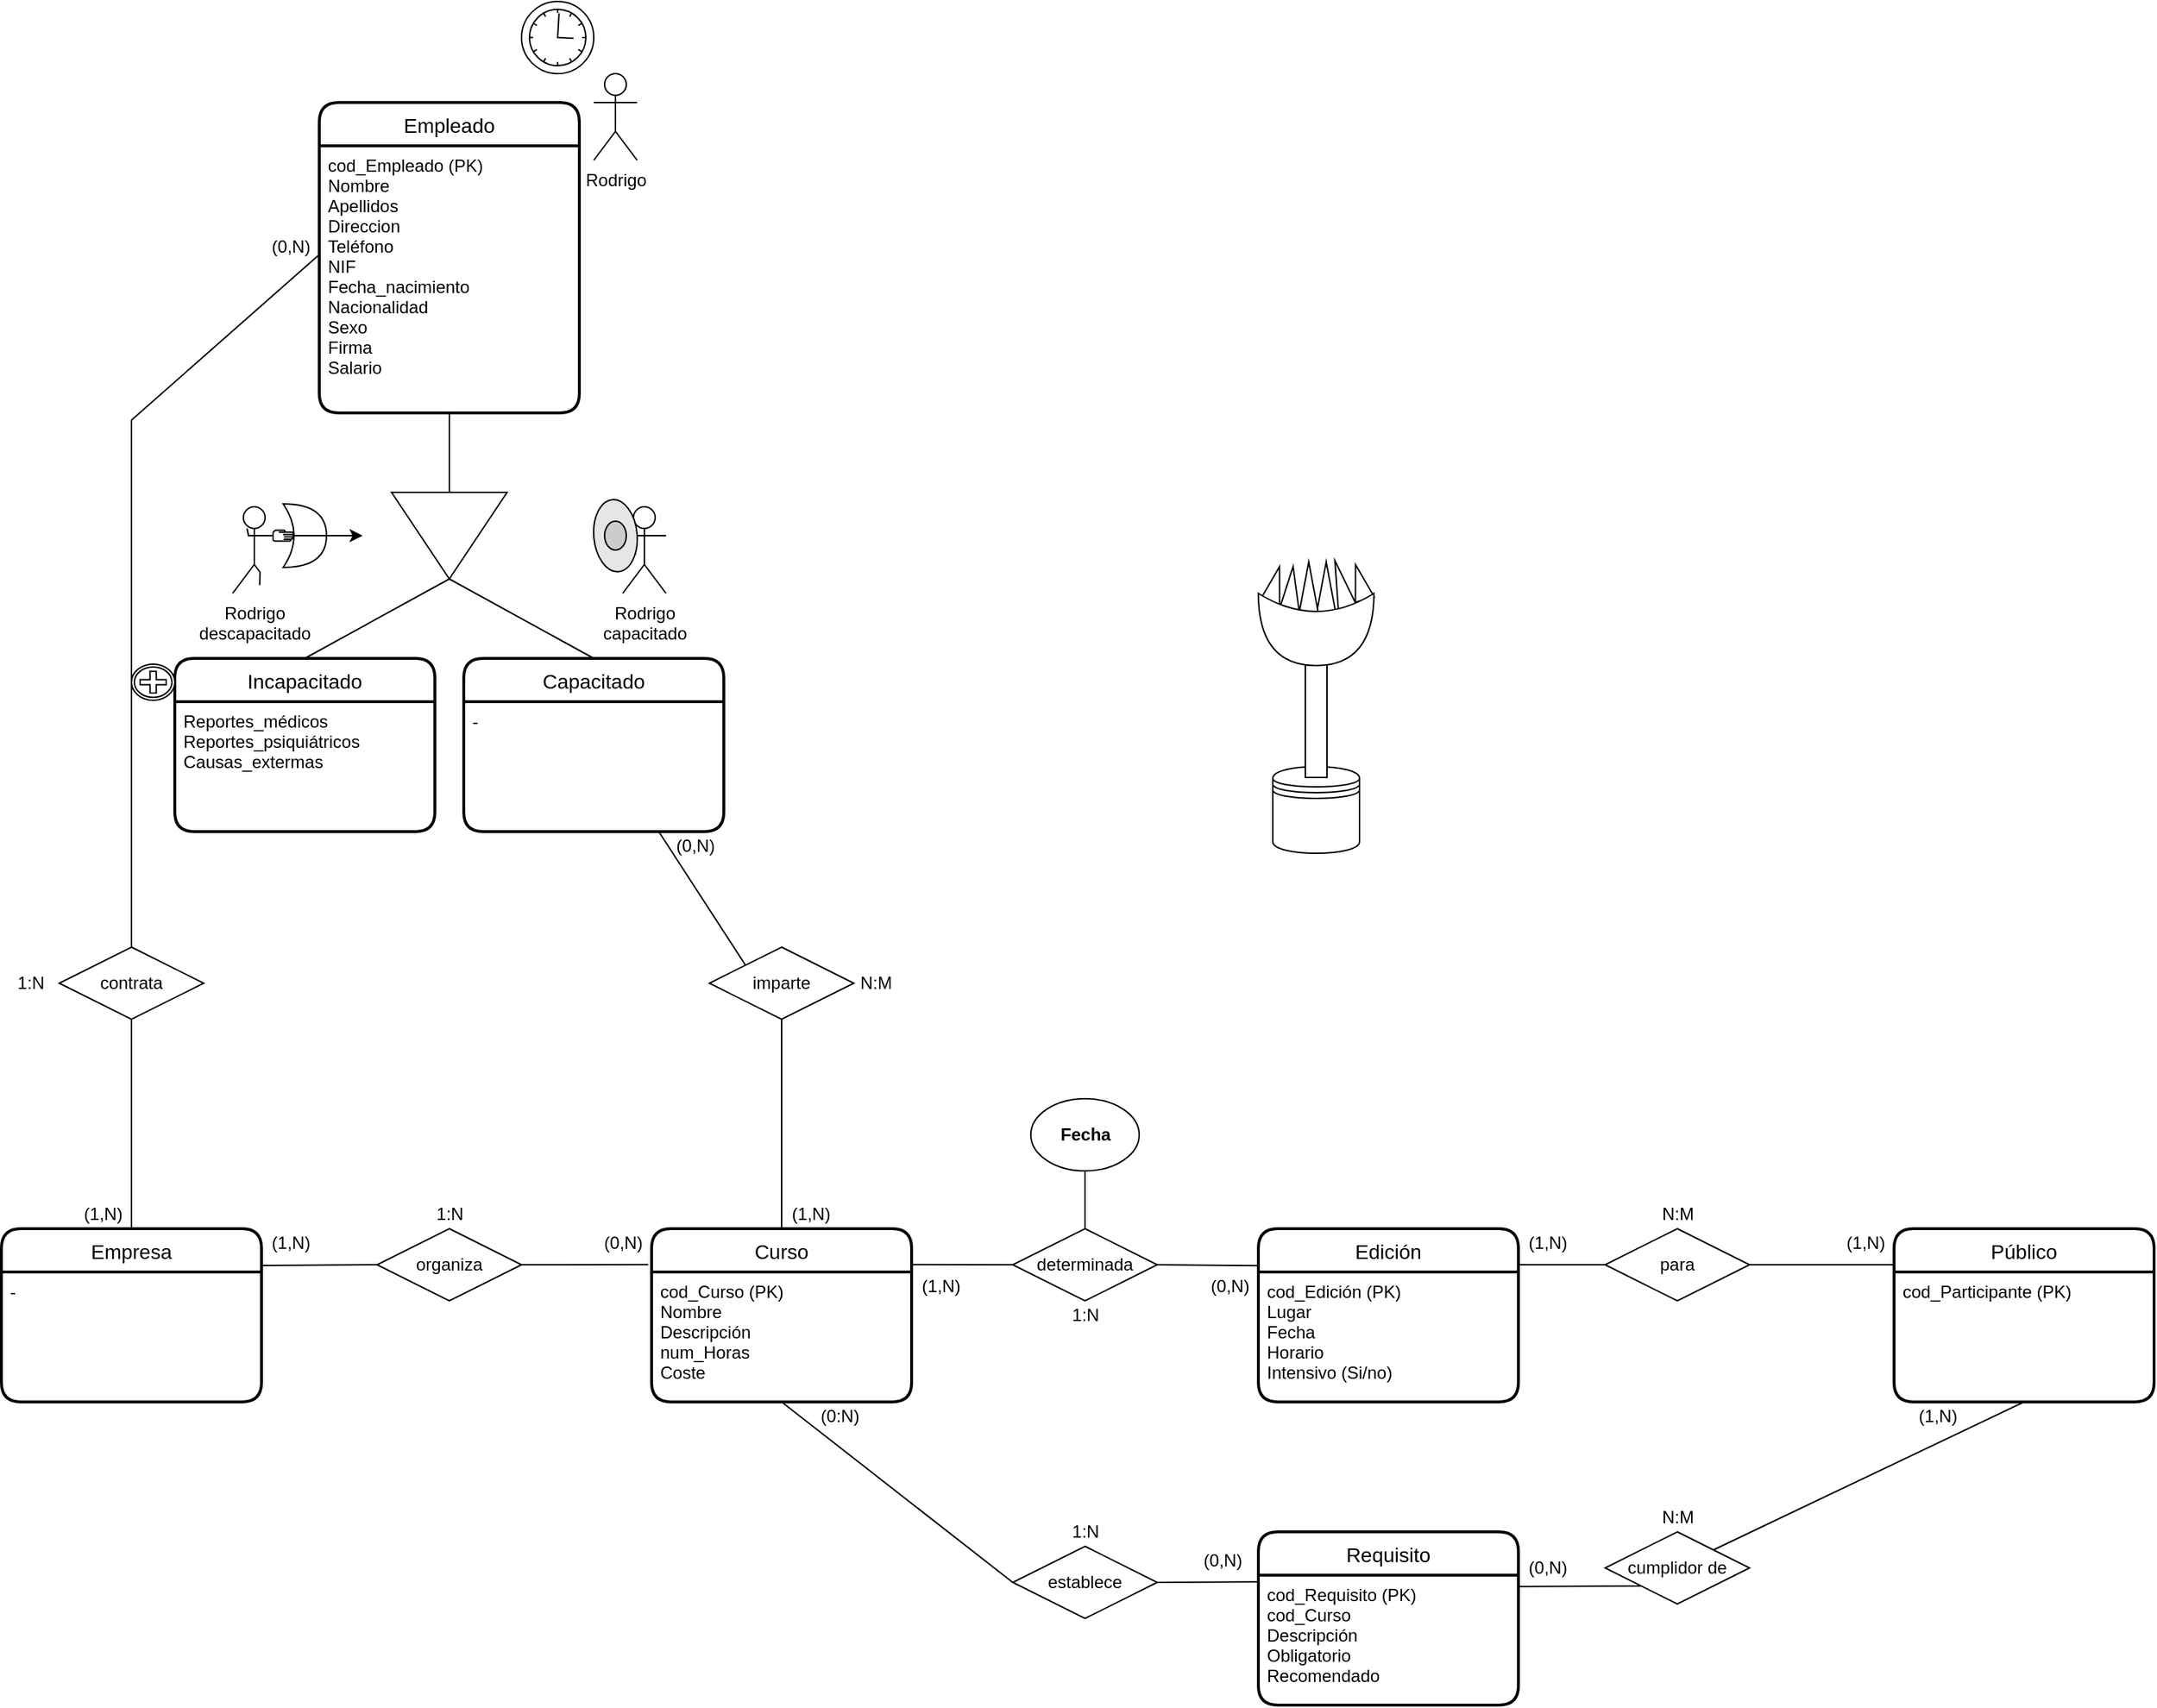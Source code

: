 <mxfile version="14.5.1" type="device"><diagram id="J_HNwD6cj26pRmCR0jRa" name="Página-1"><mxGraphModel dx="2012" dy="1854" grid="1" gridSize="10" guides="1" tooltips="1" connect="1" arrows="1" fold="1" page="1" pageScale="1" pageWidth="827" pageHeight="1169" math="0" shadow="0"><root><mxCell id="0"/><mxCell id="1" parent="0"/><mxCell id="i49qwFXdwWi4mfqq8toA-33" value="" style="triangle;whiteSpace=wrap;html=1;strokeColor=#000000;fillColor=#FFFFFF;rotation=-105;" vertex="1" parent="1"><mxGeometry x="480" y="-332.55" width="35" height="13.55" as="geometry"/></mxCell><mxCell id="i49qwFXdwWi4mfqq8toA-32" value="" style="triangle;whiteSpace=wrap;html=1;strokeColor=#000000;fillColor=#FFFFFF;rotation=-90;" vertex="1" parent="1"><mxGeometry x="468.9" y="-330.49" width="36.1" height="13.55" as="geometry"/></mxCell><mxCell id="i49qwFXdwWi4mfqq8toA-28" value="" style="triangle;whiteSpace=wrap;html=1;strokeColor=#000000;fillColor=#FFFFFF;rotation=-85;" vertex="1" parent="1"><mxGeometry x="447.72" y="-330.49" width="30" height="13.55" as="geometry"/></mxCell><mxCell id="i49qwFXdwWi4mfqq8toA-29" value="" style="triangle;whiteSpace=wrap;html=1;strokeColor=#000000;fillColor=#FFFFFF;rotation=-90;" vertex="1" parent="1"><mxGeometry x="456.8" y="-330.49" width="36.1" height="13.55" as="geometry"/></mxCell><mxCell id="i49qwFXdwWi4mfqq8toA-31" value="" style="triangle;whiteSpace=wrap;html=1;strokeColor=#000000;fillColor=#FFFFFF;rotation=-105;" vertex="1" parent="1"><mxGeometry x="498" y="-334.55" width="25" height="13.55" as="geometry"/></mxCell><mxCell id="i49qwFXdwWi4mfqq8toA-24" value="" style="triangle;whiteSpace=wrap;html=1;strokeColor=#000000;fillColor=#FFFFFF;rotation=-75;" vertex="1" parent="1"><mxGeometry x="438.9" y="-333.18" width="25" height="13.55" as="geometry"/></mxCell><mxCell id="7-Smgg52Uy-sA67y1xf7-2" value="Curso" style="swimlane;childLayout=stackLayout;horizontal=1;startSize=30;horizontalStack=0;rounded=1;fontSize=14;fontStyle=0;strokeWidth=2;resizeParent=0;resizeLast=1;shadow=0;dashed=0;align=center;" parent="1" vertex="1"><mxGeometry x="20" y="120" width="180" height="120" as="geometry"/></mxCell><mxCell id="7-Smgg52Uy-sA67y1xf7-3" value="cod_Curso (PK)&#10;Nombre&#10;Descripción&#10;num_Horas&#10;Coste" style="align=left;strokeColor=none;fillColor=none;spacingLeft=4;fontSize=12;verticalAlign=top;resizable=0;rotatable=0;part=1;" parent="7-Smgg52Uy-sA67y1xf7-2" vertex="1"><mxGeometry y="30" width="180" height="90" as="geometry"/></mxCell><mxCell id="7-Smgg52Uy-sA67y1xf7-4" value="determinada" style="rhombus;whiteSpace=wrap;html=1;" parent="1" vertex="1"><mxGeometry x="270" y="120" width="100" height="50" as="geometry"/></mxCell><mxCell id="7-Smgg52Uy-sA67y1xf7-22" value="" style="endArrow=none;html=1;exitX=0;exitY=0.5;exitDx=0;exitDy=0;entryX=1.003;entryY=0.207;entryDx=0;entryDy=0;entryPerimeter=0;" parent="1" source="7-Smgg52Uy-sA67y1xf7-4" target="7-Smgg52Uy-sA67y1xf7-2" edge="1"><mxGeometry width="50" height="50" relative="1" as="geometry"><mxPoint x="120" y="390" as="sourcePoint"/><mxPoint x="220" y="145" as="targetPoint"/></mxGeometry></mxCell><mxCell id="7-Smgg52Uy-sA67y1xf7-23" value="" style="endArrow=none;html=1;exitX=1;exitY=0.5;exitDx=0;exitDy=0;entryX=-0.002;entryY=0.214;entryDx=0;entryDy=0;entryPerimeter=0;" parent="1" source="7-Smgg52Uy-sA67y1xf7-4" target="7-Smgg52Uy-sA67y1xf7-42" edge="1"><mxGeometry width="50" height="50" relative="1" as="geometry"><mxPoint x="374" y="155" as="sourcePoint"/><mxPoint x="420" y="145" as="targetPoint"/></mxGeometry></mxCell><mxCell id="7-Smgg52Uy-sA67y1xf7-37" value="organiza" style="rhombus;whiteSpace=wrap;html=1;" parent="1" vertex="1"><mxGeometry x="-170" y="120" width="100" height="50" as="geometry"/></mxCell><mxCell id="7-Smgg52Uy-sA67y1xf7-38" value="Empresa" style="swimlane;childLayout=stackLayout;horizontal=1;startSize=30;horizontalStack=0;rounded=1;fontSize=14;fontStyle=0;strokeWidth=2;resizeParent=0;resizeLast=1;shadow=0;dashed=0;align=center;" parent="1" vertex="1"><mxGeometry x="-430" y="120" width="180" height="120" as="geometry"/></mxCell><mxCell id="7-Smgg52Uy-sA67y1xf7-39" value="-" style="align=left;strokeColor=none;fillColor=none;spacingLeft=4;fontSize=12;verticalAlign=top;resizable=0;rotatable=0;part=1;" parent="7-Smgg52Uy-sA67y1xf7-38" vertex="1"><mxGeometry y="30" width="180" height="90" as="geometry"/></mxCell><mxCell id="7-Smgg52Uy-sA67y1xf7-40" value="Requisito" style="swimlane;childLayout=stackLayout;horizontal=1;startSize=30;horizontalStack=0;rounded=1;fontSize=14;fontStyle=0;strokeWidth=2;resizeParent=0;resizeLast=1;shadow=0;dashed=0;align=center;" parent="1" vertex="1"><mxGeometry x="440" y="330" width="180" height="120" as="geometry"/></mxCell><mxCell id="7-Smgg52Uy-sA67y1xf7-41" value="cod_Requisito (PK)&#10;cod_Curso&#10;Descripción&#10;Obligatorio&#10;Recomendado" style="align=left;strokeColor=none;fillColor=none;spacingLeft=4;fontSize=12;verticalAlign=top;resizable=0;rotatable=0;part=1;" parent="7-Smgg52Uy-sA67y1xf7-40" vertex="1"><mxGeometry y="30" width="180" height="90" as="geometry"/></mxCell><mxCell id="7-Smgg52Uy-sA67y1xf7-42" value="Edición" style="swimlane;childLayout=stackLayout;horizontal=1;startSize=30;horizontalStack=0;rounded=1;fontSize=14;fontStyle=0;strokeWidth=2;resizeParent=0;resizeLast=1;shadow=0;dashed=0;align=center;" parent="1" vertex="1"><mxGeometry x="440" y="120" width="180" height="120" as="geometry"/></mxCell><mxCell id="7-Smgg52Uy-sA67y1xf7-43" value="cod_Edición (PK)&#10;Lugar&#10;Fecha&#10;Horario&#10;Intensivo (Si/no)&#10;" style="align=left;strokeColor=none;fillColor=none;spacingLeft=4;fontSize=12;verticalAlign=top;resizable=0;rotatable=0;part=1;" parent="7-Smgg52Uy-sA67y1xf7-42" vertex="1"><mxGeometry y="30" width="180" height="90" as="geometry"/></mxCell><mxCell id="7-Smgg52Uy-sA67y1xf7-44" value="imparte" style="rhombus;whiteSpace=wrap;html=1;" parent="1" vertex="1"><mxGeometry x="60" y="-75" width="100" height="50" as="geometry"/></mxCell><mxCell id="7-Smgg52Uy-sA67y1xf7-45" value="Empleado" style="swimlane;childLayout=stackLayout;horizontal=1;startSize=30;horizontalStack=0;rounded=1;fontSize=14;fontStyle=0;strokeWidth=2;resizeParent=0;resizeLast=1;shadow=0;dashed=0;align=center;" parent="1" vertex="1"><mxGeometry x="-210" y="-660" width="180" height="215" as="geometry"/></mxCell><mxCell id="7-Smgg52Uy-sA67y1xf7-46" value="cod_Empleado (PK)&#10;Nombre&#10;Apellidos&#10;Direccion&#10;Teléfono&#10;NIF&#10;Fecha_nacimiento&#10;Nacionalidad&#10;Sexo&#10;Firma&#10;Salario&#10;" style="align=left;strokeColor=none;fillColor=none;spacingLeft=4;fontSize=12;verticalAlign=top;resizable=0;rotatable=0;part=1;" parent="7-Smgg52Uy-sA67y1xf7-45" vertex="1"><mxGeometry y="30" width="180" height="185" as="geometry"/></mxCell><mxCell id="7-Smgg52Uy-sA67y1xf7-51" value="contrata" style="rhombus;whiteSpace=wrap;html=1;" parent="1" vertex="1"><mxGeometry x="-390" y="-75" width="100" height="50" as="geometry"/></mxCell><mxCell id="7-Smgg52Uy-sA67y1xf7-52" value="establece" style="rhombus;whiteSpace=wrap;html=1;" parent="1" vertex="1"><mxGeometry x="270" y="340" width="100" height="50" as="geometry"/></mxCell><mxCell id="7-Smgg52Uy-sA67y1xf7-53" value="para" style="rhombus;whiteSpace=wrap;html=1;" parent="1" vertex="1"><mxGeometry x="680" y="120" width="100" height="50" as="geometry"/></mxCell><mxCell id="7-Smgg52Uy-sA67y1xf7-54" value="Público" style="swimlane;childLayout=stackLayout;horizontal=1;startSize=30;horizontalStack=0;rounded=1;fontSize=14;fontStyle=0;strokeWidth=2;resizeParent=0;resizeLast=1;shadow=0;dashed=0;align=center;" parent="1" vertex="1"><mxGeometry x="880" y="120" width="180" height="120" as="geometry"/></mxCell><mxCell id="7-Smgg52Uy-sA67y1xf7-55" value="cod_Participante (PK)" style="align=left;strokeColor=none;fillColor=none;spacingLeft=4;fontSize=12;verticalAlign=top;resizable=0;rotatable=0;part=1;" parent="7-Smgg52Uy-sA67y1xf7-54" vertex="1"><mxGeometry y="30" width="180" height="90" as="geometry"/></mxCell><mxCell id="7-Smgg52Uy-sA67y1xf7-57" value="cumplidor de" style="rhombus;whiteSpace=wrap;html=1;" parent="1" vertex="1"><mxGeometry x="680" y="330" width="100" height="50" as="geometry"/></mxCell><mxCell id="7-Smgg52Uy-sA67y1xf7-59" value="" style="endArrow=none;html=1;exitX=0.5;exitY=0;exitDx=0;exitDy=0;entryX=0.5;entryY=1;entryDx=0;entryDy=0;" parent="1" source="7-Smgg52Uy-sA67y1xf7-4" target="7-Smgg52Uy-sA67y1xf7-60" edge="1"><mxGeometry width="50" height="50" relative="1" as="geometry"><mxPoint x="295" y="80" as="sourcePoint"/><mxPoint x="345" y="70" as="targetPoint"/></mxGeometry></mxCell><mxCell id="7-Smgg52Uy-sA67y1xf7-60" value="&lt;span style=&quot;text-align: left&quot;&gt;&lt;b&gt;Fecha&lt;/b&gt;&lt;/span&gt;" style="ellipse;whiteSpace=wrap;html=1;" parent="1" vertex="1"><mxGeometry x="282.5" y="30" width="75" height="50" as="geometry"/></mxCell><mxCell id="7-Smgg52Uy-sA67y1xf7-62" value="" style="triangle;whiteSpace=wrap;html=1;rotation=90;" parent="1" vertex="1"><mxGeometry x="-150" y="-400" width="60" height="80" as="geometry"/></mxCell><mxCell id="7-Smgg52Uy-sA67y1xf7-63" value="Incapacitado" style="swimlane;childLayout=stackLayout;horizontal=1;startSize=30;horizontalStack=0;rounded=1;fontSize=14;fontStyle=0;strokeWidth=2;resizeParent=0;resizeLast=1;shadow=0;dashed=0;align=center;" parent="1" vertex="1"><mxGeometry x="-310" y="-275" width="180" height="120" as="geometry"/></mxCell><mxCell id="7-Smgg52Uy-sA67y1xf7-64" value="Reportes_médicos&#10;Reportes_psiquiátricos&#10;Causas_extermas" style="align=left;strokeColor=none;fillColor=none;spacingLeft=4;fontSize=12;verticalAlign=top;resizable=0;rotatable=0;part=1;" parent="7-Smgg52Uy-sA67y1xf7-63" vertex="1"><mxGeometry y="30" width="180" height="90" as="geometry"/></mxCell><mxCell id="7-Smgg52Uy-sA67y1xf7-65" value="Capacitado" style="swimlane;childLayout=stackLayout;horizontal=1;startSize=30;horizontalStack=0;rounded=1;fontSize=14;fontStyle=0;strokeWidth=2;resizeParent=0;resizeLast=1;shadow=0;dashed=0;align=center;" parent="1" vertex="1"><mxGeometry x="-110" y="-275" width="180" height="120" as="geometry"/></mxCell><mxCell id="7-Smgg52Uy-sA67y1xf7-66" value="-" style="align=left;strokeColor=none;fillColor=none;spacingLeft=4;fontSize=12;verticalAlign=top;resizable=0;rotatable=0;part=1;" parent="7-Smgg52Uy-sA67y1xf7-65" vertex="1"><mxGeometry y="30" width="180" height="90" as="geometry"/></mxCell><mxCell id="7-Smgg52Uy-sA67y1xf7-69" value="" style="endArrow=none;html=1;entryX=0.75;entryY=1;entryDx=0;entryDy=0;exitX=0;exitY=0;exitDx=0;exitDy=0;" parent="1" source="7-Smgg52Uy-sA67y1xf7-44" target="7-Smgg52Uy-sA67y1xf7-66" edge="1"><mxGeometry width="50" height="50" relative="1" as="geometry"><mxPoint x="140" y="-70" as="sourcePoint"/><mxPoint x="190" y="-120" as="targetPoint"/></mxGeometry></mxCell><mxCell id="7-Smgg52Uy-sA67y1xf7-70" value="" style="endArrow=none;html=1;entryX=0.5;entryY=1;entryDx=0;entryDy=0;exitX=0.5;exitY=0;exitDx=0;exitDy=0;" parent="1" source="7-Smgg52Uy-sA67y1xf7-2" target="7-Smgg52Uy-sA67y1xf7-44" edge="1"><mxGeometry width="50" height="50" relative="1" as="geometry"><mxPoint x="85" y="-52.5" as="sourcePoint"/><mxPoint x="35" y="-145" as="targetPoint"/></mxGeometry></mxCell><mxCell id="7-Smgg52Uy-sA67y1xf7-71" value="" style="endArrow=none;html=1;exitX=0.5;exitY=1;exitDx=0;exitDy=0;entryX=0.5;entryY=0;entryDx=0;entryDy=0;" parent="1" source="7-Smgg52Uy-sA67y1xf7-51" target="7-Smgg52Uy-sA67y1xf7-38" edge="1"><mxGeometry width="50" height="50" relative="1" as="geometry"><mxPoint x="95" y="-52.5" as="sourcePoint"/><mxPoint x="-410" y="60" as="targetPoint"/></mxGeometry></mxCell><mxCell id="7-Smgg52Uy-sA67y1xf7-72" value="" style="endArrow=none;html=1;exitX=0.5;exitY=0;exitDx=0;exitDy=0;" parent="1" source="7-Smgg52Uy-sA67y1xf7-51" edge="1"><mxGeometry width="50" height="50" relative="1" as="geometry"><mxPoint x="-330" y="-15" as="sourcePoint"/><mxPoint x="-340" y="-440" as="targetPoint"/></mxGeometry></mxCell><mxCell id="7-Smgg52Uy-sA67y1xf7-73" value="" style="endArrow=none;html=1;entryX=0.999;entryY=0.769;entryDx=0;entryDy=0;entryPerimeter=0;" parent="1" target="7-Smgg52Uy-sA67y1xf7-87" edge="1"><mxGeometry width="50" height="50" relative="1" as="geometry"><mxPoint x="-340" y="-440" as="sourcePoint"/><mxPoint x="-260" y="-460" as="targetPoint"/></mxGeometry></mxCell><mxCell id="7-Smgg52Uy-sA67y1xf7-74" value="" style="endArrow=none;html=1;exitX=0.5;exitY=1;exitDx=0;exitDy=0;" parent="1" source="7-Smgg52Uy-sA67y1xf7-46" target="7-Smgg52Uy-sA67y1xf7-62" edge="1"><mxGeometry width="50" height="50" relative="1" as="geometry"><mxPoint x="-330" y="-430" as="sourcePoint"/><mxPoint x="-198.02" y="-546" as="targetPoint"/></mxGeometry></mxCell><mxCell id="7-Smgg52Uy-sA67y1xf7-75" value="" style="endArrow=none;html=1;exitX=1;exitY=0.5;exitDx=0;exitDy=0;entryX=0.5;entryY=0;entryDx=0;entryDy=0;" parent="1" source="7-Smgg52Uy-sA67y1xf7-62" target="7-Smgg52Uy-sA67y1xf7-63" edge="1"><mxGeometry width="50" height="50" relative="1" as="geometry"><mxPoint x="-110" y="-435" as="sourcePoint"/><mxPoint x="-110" y="-380" as="targetPoint"/></mxGeometry></mxCell><mxCell id="7-Smgg52Uy-sA67y1xf7-76" value="" style="endArrow=none;html=1;exitX=1;exitY=0.5;exitDx=0;exitDy=0;entryX=0.5;entryY=0;entryDx=0;entryDy=0;" parent="1" source="7-Smgg52Uy-sA67y1xf7-62" target="7-Smgg52Uy-sA67y1xf7-65" edge="1"><mxGeometry width="50" height="50" relative="1" as="geometry"><mxPoint x="-110" y="-320" as="sourcePoint"/><mxPoint x="-210" y="-265" as="targetPoint"/></mxGeometry></mxCell><mxCell id="7-Smgg52Uy-sA67y1xf7-77" value="" style="endArrow=none;html=1;entryX=0;entryY=0.5;entryDx=0;entryDy=0;exitX=1.002;exitY=0.212;exitDx=0;exitDy=0;exitPerimeter=0;" parent="1" source="7-Smgg52Uy-sA67y1xf7-38" target="7-Smgg52Uy-sA67y1xf7-37" edge="1"><mxGeometry width="50" height="50" relative="1" as="geometry"><mxPoint x="-240" y="144.71" as="sourcePoint"/><mxPoint x="-180" y="144.71" as="targetPoint"/></mxGeometry></mxCell><mxCell id="7-Smgg52Uy-sA67y1xf7-78" value="" style="endArrow=none;html=1;entryX=-0.013;entryY=0.207;entryDx=0;entryDy=0;entryPerimeter=0;exitX=1;exitY=0.5;exitDx=0;exitDy=0;" parent="1" source="7-Smgg52Uy-sA67y1xf7-37" target="7-Smgg52Uy-sA67y1xf7-2" edge="1"><mxGeometry width="50" height="50" relative="1" as="geometry"><mxPoint x="-60" y="144.5" as="sourcePoint"/><mxPoint y="144.5" as="targetPoint"/></mxGeometry></mxCell><mxCell id="7-Smgg52Uy-sA67y1xf7-79" value="" style="endArrow=none;html=1;exitX=1;exitY=0.5;exitDx=0;exitDy=0;entryX=0.003;entryY=0.052;entryDx=0;entryDy=0;entryPerimeter=0;" parent="1" source="7-Smgg52Uy-sA67y1xf7-52" target="7-Smgg52Uy-sA67y1xf7-41" edge="1"><mxGeometry width="50" height="50" relative="1" as="geometry"><mxPoint x="365" y="364.5" as="sourcePoint"/><mxPoint x="425" y="364.5" as="targetPoint"/></mxGeometry></mxCell><mxCell id="7-Smgg52Uy-sA67y1xf7-80" value="" style="endArrow=none;html=1;entryX=0;entryY=0.5;entryDx=0;entryDy=0;" parent="1" target="7-Smgg52Uy-sA67y1xf7-53" edge="1"><mxGeometry width="50" height="50" relative="1" as="geometry"><mxPoint x="620" y="145" as="sourcePoint"/><mxPoint x="680" y="144.5" as="targetPoint"/></mxGeometry></mxCell><mxCell id="7-Smgg52Uy-sA67y1xf7-81" value="" style="endArrow=none;html=1;exitX=1;exitY=0.5;exitDx=0;exitDy=0;entryX=0;entryY=0.208;entryDx=0;entryDy=0;entryPerimeter=0;" parent="1" source="7-Smgg52Uy-sA67y1xf7-53" target="7-Smgg52Uy-sA67y1xf7-54" edge="1"><mxGeometry width="50" height="50" relative="1" as="geometry"><mxPoint x="800" y="130" as="sourcePoint"/><mxPoint x="860" y="130" as="targetPoint"/></mxGeometry></mxCell><mxCell id="7-Smgg52Uy-sA67y1xf7-82" value="" style="endArrow=none;html=1;entryX=0;entryY=1;entryDx=0;entryDy=0;exitX=1.001;exitY=0.088;exitDx=0;exitDy=0;exitPerimeter=0;" parent="1" source="7-Smgg52Uy-sA67y1xf7-41" target="7-Smgg52Uy-sA67y1xf7-57" edge="1"><mxGeometry width="50" height="50" relative="1" as="geometry"><mxPoint x="619" y="368" as="sourcePoint"/><mxPoint x="695" y="364.5" as="targetPoint"/></mxGeometry></mxCell><mxCell id="7-Smgg52Uy-sA67y1xf7-83" value="" style="endArrow=none;html=1;exitX=1;exitY=0;exitDx=0;exitDy=0;entryX=0.5;entryY=1;entryDx=0;entryDy=0;" parent="1" source="7-Smgg52Uy-sA67y1xf7-57" target="7-Smgg52Uy-sA67y1xf7-54" edge="1"><mxGeometry width="50" height="50" relative="1" as="geometry"><mxPoint x="940" y="320" as="sourcePoint"/><mxPoint x="1000" y="320" as="targetPoint"/></mxGeometry></mxCell><mxCell id="7-Smgg52Uy-sA67y1xf7-85" value="1:N" style="text;html=1;align=center;verticalAlign=middle;resizable=0;points=[];autosize=1;" parent="1" vertex="1"><mxGeometry x="-425" y="-60" width="30" height="20" as="geometry"/></mxCell><mxCell id="7-Smgg52Uy-sA67y1xf7-86" value="(1,N)" style="text;html=1;align=center;verticalAlign=middle;resizable=0;points=[];autosize=1;" parent="1" vertex="1"><mxGeometry x="-380" y="100" width="40" height="20" as="geometry"/></mxCell><mxCell id="7-Smgg52Uy-sA67y1xf7-87" value="(0,N)" style="text;html=1;align=center;verticalAlign=middle;resizable=0;points=[];autosize=1;" parent="1" vertex="1"><mxGeometry x="-250" y="-570" width="40" height="20" as="geometry"/></mxCell><mxCell id="7-Smgg52Uy-sA67y1xf7-88" value="(0,N)" style="text;html=1;align=center;verticalAlign=middle;resizable=0;points=[];autosize=1;" parent="1" vertex="1"><mxGeometry x="30" y="-155" width="40" height="20" as="geometry"/></mxCell><mxCell id="7-Smgg52Uy-sA67y1xf7-89" value="1:N" style="text;html=1;align=center;verticalAlign=middle;resizable=0;points=[];autosize=1;" parent="1" vertex="1"><mxGeometry x="305" y="170" width="30" height="20" as="geometry"/></mxCell><mxCell id="7-Smgg52Uy-sA67y1xf7-90" value="(1,N)" style="text;html=1;align=center;verticalAlign=middle;resizable=0;points=[];autosize=1;" parent="1" vertex="1"><mxGeometry x="200" y="150" width="40" height="20" as="geometry"/></mxCell><mxCell id="7-Smgg52Uy-sA67y1xf7-91" value="(0,N)" style="text;html=1;align=center;verticalAlign=middle;resizable=0;points=[];autosize=1;" parent="1" vertex="1"><mxGeometry x="400" y="150" width="40" height="20" as="geometry"/></mxCell><mxCell id="7-Smgg52Uy-sA67y1xf7-92" value="N:M" style="text;html=1;align=center;verticalAlign=middle;resizable=0;points=[];autosize=1;" parent="1" vertex="1"><mxGeometry x="155" y="-60" width="40" height="20" as="geometry"/></mxCell><mxCell id="7-Smgg52Uy-sA67y1xf7-93" value="(1,N)" style="text;html=1;align=center;verticalAlign=middle;resizable=0;points=[];autosize=1;" parent="1" vertex="1"><mxGeometry x="110" y="100" width="40" height="20" as="geometry"/></mxCell><mxCell id="7-Smgg52Uy-sA67y1xf7-94" value="N:M" style="text;html=1;align=center;verticalAlign=middle;resizable=0;points=[];autosize=1;" parent="1" vertex="1"><mxGeometry x="710" y="100" width="40" height="20" as="geometry"/></mxCell><mxCell id="7-Smgg52Uy-sA67y1xf7-95" value="(1,N)" style="text;html=1;align=center;verticalAlign=middle;resizable=0;points=[];autosize=1;" parent="1" vertex="1"><mxGeometry x="620" y="120" width="40" height="20" as="geometry"/></mxCell><mxCell id="7-Smgg52Uy-sA67y1xf7-96" value="(1,N)" style="text;html=1;align=center;verticalAlign=middle;resizable=0;points=[];autosize=1;" parent="1" vertex="1"><mxGeometry x="840" y="120" width="40" height="20" as="geometry"/></mxCell><mxCell id="7-Smgg52Uy-sA67y1xf7-97" value="N:M" style="text;html=1;align=center;verticalAlign=middle;resizable=0;points=[];autosize=1;" parent="1" vertex="1"><mxGeometry x="710" y="310" width="40" height="20" as="geometry"/></mxCell><mxCell id="7-Smgg52Uy-sA67y1xf7-98" value="(1,N)" style="text;html=1;align=center;verticalAlign=middle;resizable=0;points=[];autosize=1;" parent="1" vertex="1"><mxGeometry x="890" y="240" width="40" height="20" as="geometry"/></mxCell><mxCell id="7-Smgg52Uy-sA67y1xf7-99" value="(0,N)" style="text;html=1;align=center;verticalAlign=middle;resizable=0;points=[];autosize=1;" parent="1" vertex="1"><mxGeometry x="620" y="345" width="40" height="20" as="geometry"/></mxCell><mxCell id="7-Smgg52Uy-sA67y1xf7-100" value="1:N" style="text;html=1;align=center;verticalAlign=middle;resizable=0;points=[];autosize=1;" parent="1" vertex="1"><mxGeometry x="305" y="320" width="30" height="20" as="geometry"/></mxCell><mxCell id="7-Smgg52Uy-sA67y1xf7-101" value="" style="endArrow=none;html=1;exitX=0;exitY=0.5;exitDx=0;exitDy=0;entryX=0.5;entryY=1;entryDx=0;entryDy=0;" parent="1" source="7-Smgg52Uy-sA67y1xf7-52" target="7-Smgg52Uy-sA67y1xf7-3" edge="1"><mxGeometry width="50" height="50" relative="1" as="geometry"><mxPoint x="440" y="375" as="sourcePoint"/><mxPoint x="530.54" y="374.68" as="targetPoint"/></mxGeometry></mxCell><mxCell id="7-Smgg52Uy-sA67y1xf7-102" value="(0,N)" style="text;html=1;align=center;verticalAlign=middle;resizable=0;points=[];autosize=1;" parent="1" vertex="1"><mxGeometry x="395" y="340" width="40" height="20" as="geometry"/></mxCell><mxCell id="7-Smgg52Uy-sA67y1xf7-103" value="(0:N)" style="text;html=1;align=center;verticalAlign=middle;resizable=0;points=[];autosize=1;" parent="1" vertex="1"><mxGeometry x="130" y="240" width="40" height="20" as="geometry"/></mxCell><mxCell id="7-Smgg52Uy-sA67y1xf7-104" value="(1,N)" style="text;html=1;align=center;verticalAlign=middle;resizable=0;points=[];autosize=1;" parent="1" vertex="1"><mxGeometry x="-250" y="120" width="40" height="20" as="geometry"/></mxCell><mxCell id="7-Smgg52Uy-sA67y1xf7-105" value="1:N" style="text;html=1;align=center;verticalAlign=middle;resizable=0;points=[];autosize=1;" parent="1" vertex="1"><mxGeometry x="-135" y="100" width="30" height="20" as="geometry"/></mxCell><mxCell id="7-Smgg52Uy-sA67y1xf7-106" value="(0,N)" style="text;html=1;align=center;verticalAlign=middle;resizable=0;points=[];autosize=1;" parent="1" vertex="1"><mxGeometry x="-20" y="120" width="40" height="20" as="geometry"/></mxCell><mxCell id="i49qwFXdwWi4mfqq8toA-2" value="Rodrigo" style="shape=umlActor;verticalLabelPosition=bottom;verticalAlign=top;html=1;outlineConnect=0;" vertex="1" parent="1"><mxGeometry x="-20" y="-680" width="30" height="60" as="geometry"/></mxCell><mxCell id="i49qwFXdwWi4mfqq8toA-3" value="Rodrigo&lt;br&gt;capacitado" style="shape=umlActor;verticalLabelPosition=bottom;verticalAlign=top;html=1;outlineConnect=0;" vertex="1" parent="1"><mxGeometry y="-380" width="30" height="60" as="geometry"/></mxCell><mxCell id="i49qwFXdwWi4mfqq8toA-4" value="Rodrigo&lt;br&gt;descapacitado" style="shape=umlActor;verticalLabelPosition=bottom;verticalAlign=top;html=1;outlineConnect=0;" vertex="1" parent="1"><mxGeometry x="-270" y="-380" width="30" height="60" as="geometry"/></mxCell><mxCell id="i49qwFXdwWi4mfqq8toA-5" value="" style="whiteSpace=wrap;html=1;aspect=fixed;strokeColor=#FFFFFF;" vertex="1" parent="1"><mxGeometry x="-250" y="-349" width="30" height="30" as="geometry"/></mxCell><mxCell id="i49qwFXdwWi4mfqq8toA-6" value="" style="endArrow=none;html=1;exitX=-0.043;exitY=0.777;exitDx=0;exitDy=0;exitPerimeter=0;" edge="1" parent="1" source="i49qwFXdwWi4mfqq8toA-5"><mxGeometry width="50" height="50" relative="1" as="geometry"><mxPoint x="-228.5" y="-319" as="sourcePoint"/><mxPoint x="-251" y="-335" as="targetPoint"/></mxGeometry></mxCell><mxCell id="i49qwFXdwWi4mfqq8toA-7" value="" style="whiteSpace=wrap;html=1;aspect=fixed;strokeColor=#FFFFFF;" vertex="1" parent="1"><mxGeometry x="-290" y="-365" width="30" height="30" as="geometry"/></mxCell><mxCell id="i49qwFXdwWi4mfqq8toA-8" value="" style="endArrow=none;html=1;exitX=1;exitY=0;exitDx=0;exitDy=0;" edge="1" parent="1" source="i49qwFXdwWi4mfqq8toA-7"><mxGeometry width="50" height="50" relative="1" as="geometry"><mxPoint x="-309" y="-310" as="sourcePoint"/><mxPoint x="-259" y="-360" as="targetPoint"/></mxGeometry></mxCell><mxCell id="i49qwFXdwWi4mfqq8toA-9" value="" style="endArrow=classic;html=1;" edge="1" parent="1"><mxGeometry width="50" height="50" relative="1" as="geometry"><mxPoint x="-230" y="-360" as="sourcePoint"/><mxPoint x="-180" y="-360" as="targetPoint"/></mxGeometry></mxCell><mxCell id="i49qwFXdwWi4mfqq8toA-10" value="" style="shape=xor;whiteSpace=wrap;html=1;strokeColor=#000000;fillColor=none;" vertex="1" parent="1"><mxGeometry x="-235" y="-382" width="30" height="44" as="geometry"/></mxCell><mxCell id="i49qwFXdwWi4mfqq8toA-11" value="" style="ellipse;whiteSpace=wrap;html=1;strokeColor=#000000;fillColor=#E6E6E6;rotation=-95;" vertex="1" parent="1"><mxGeometry x="-30" y="-375" width="50" height="30" as="geometry"/></mxCell><mxCell id="i49qwFXdwWi4mfqq8toA-12" value="" style="ellipse;whiteSpace=wrap;html=1;strokeColor=#000000;fillColor=#CCCCCC;rotation=-90;" vertex="1" parent="1"><mxGeometry x="-15" y="-367.5" width="20" height="15" as="geometry"/></mxCell><mxCell id="i49qwFXdwWi4mfqq8toA-17" value="" style="shape=mxgraph.bpmn.manual_task;html=1;outlineConnect=0;strokeColor=#000000;fillColor=#FFFFFF;" vertex="1" parent="1"><mxGeometry x="-242" y="-363.75" width="14" height="7.5" as="geometry"/></mxCell><mxCell id="i49qwFXdwWi4mfqq8toA-18" value="" style="shape=datastore;whiteSpace=wrap;html=1;strokeColor=#000000;fillColor=#FFFFFF;rotation=0;" vertex="1" parent="1"><mxGeometry x="450" y="-200" width="60" height="60" as="geometry"/></mxCell><mxCell id="i49qwFXdwWi4mfqq8toA-19" value="" style="shape=mxgraph.bpmn.shape;html=1;verticalLabelPosition=bottom;labelBackgroundColor=#ffffff;verticalAlign=top;align=center;perimeter=ellipsePerimeter;outlineConnect=0;outline=standard;symbol=timer;strokeColor=#000000;fillColor=#FFFFFF;" vertex="1" parent="1"><mxGeometry x="-70" y="-730" width="50" height="50" as="geometry"/></mxCell><mxCell id="i49qwFXdwWi4mfqq8toA-20" value="" style="shape=mxgraph.bpmn.shape;html=1;verticalLabelPosition=bottom;labelBackgroundColor=#ffffff;verticalAlign=top;align=center;perimeter=ellipsePerimeter;outlineConnect=0;outline=boundInt;symbol=parallelMultiple;strokeColor=#000000;fillColor=#FFFFFF;" vertex="1" parent="1"><mxGeometry x="-340" y="-271" width="30" height="25" as="geometry"/></mxCell><mxCell id="i49qwFXdwWi4mfqq8toA-21" value="" style="rounded=0;whiteSpace=wrap;html=1;strokeColor=#000000;fillColor=#FFFFFF;rotation=-90;" vertex="1" parent="1"><mxGeometry x="440" y="-240" width="80" height="15" as="geometry"/></mxCell><mxCell id="i49qwFXdwWi4mfqq8toA-22" value="" style="shape=xor;whiteSpace=wrap;html=1;strokeColor=#000000;fillColor=#FFFFFF;rotation=90;" vertex="1" parent="1"><mxGeometry x="455" y="-335" width="50" height="80" as="geometry"/></mxCell></root></mxGraphModel></diagram></mxfile>